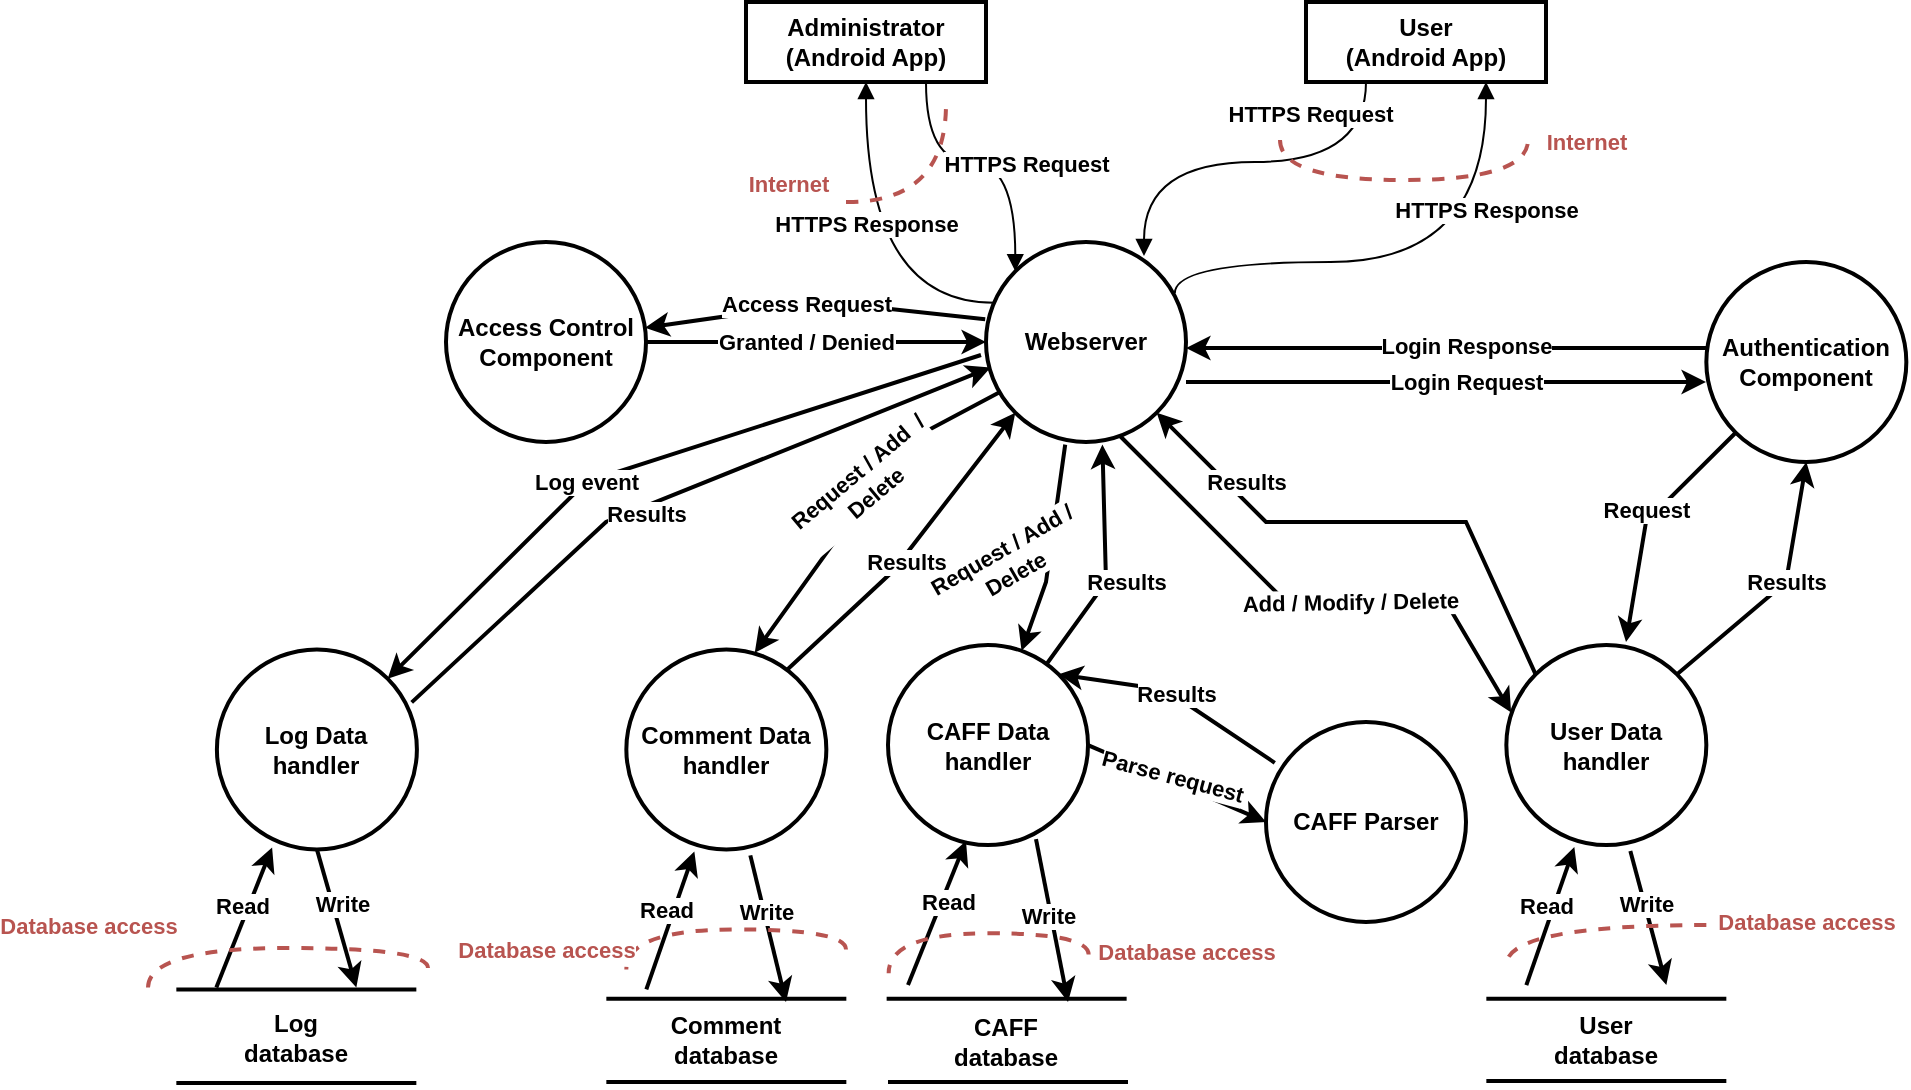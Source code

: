 <mxfile version="15.4.3" type="device"><diagram id="gDIaMn65C6JBm8iNF-iv" name="Page-1"><mxGraphModel dx="2012" dy="650" grid="1" gridSize="10" guides="1" tooltips="1" connect="1" arrows="1" fold="1" page="1" pageScale="1" pageWidth="827" pageHeight="1169" math="0" shadow="0"><root><mxCell id="0"/><mxCell id="1" parent="0"/><mxCell id="0rc7JlwE8psYBrsRJ2IV-13" value="" style="endArrow=classic;html=1;rounded=0;strokeWidth=2;elbow=vertical;entryX=0.023;entryY=0.627;entryDx=0;entryDy=0;exitX=0.974;exitY=0.265;exitDx=0;exitDy=0;entryPerimeter=0;exitPerimeter=0;" parent="1" source="0rc7JlwE8psYBrsRJ2IV-1" target="1IdtdEyrZIduLa7pmGp5-1" edge="1"><mxGeometry width="50" height="50" relative="1" as="geometry"><mxPoint x="55.28" y="460" as="sourcePoint"/><mxPoint x="49.28" y="466" as="targetPoint"/><Array as="points"><mxPoint x="50" y="320"/></Array></mxGeometry></mxCell><mxCell id="0rc7JlwE8psYBrsRJ2IV-14" value="&lt;b&gt;Results&lt;/b&gt;" style="edgeLabel;html=1;align=center;verticalAlign=middle;resizable=0;points=[];fontColor=#000000;rotation=0;" parent="0rc7JlwE8psYBrsRJ2IV-13" vertex="1" connectable="0"><mxGeometry x="0.349" relative="1" as="geometry"><mxPoint x="-70" y="32" as="offset"/></mxGeometry></mxCell><mxCell id="1IdtdEyrZIduLa7pmGp5-1" value="&lt;div&gt;&lt;b&gt;Webserver&lt;/b&gt;&lt;/div&gt;" style="ellipse;whiteSpace=wrap;html=1;aspect=fixed;strokeWidth=2;" parent="1" vertex="1"><mxGeometry x="240" y="180" width="100" height="100" as="geometry"/></mxCell><mxCell id="1IdtdEyrZIduLa7pmGp5-2" value="&lt;div&gt;&lt;b&gt;Administrator&lt;/b&gt;&lt;/div&gt;&lt;b&gt;(Android App)&lt;/b&gt;" style="rounded=0;whiteSpace=wrap;html=1;strokeWidth=2;" parent="1" vertex="1"><mxGeometry x="120" y="60" width="120" height="40" as="geometry"/></mxCell><mxCell id="1IdtdEyrZIduLa7pmGp5-3" value="&lt;div&gt;&lt;b&gt;User&lt;/b&gt;&lt;/div&gt;&lt;div&gt;&lt;b&gt;(Android App)&lt;/b&gt;&lt;/div&gt;" style="rounded=0;whiteSpace=wrap;html=1;strokeWidth=2;" parent="1" vertex="1"><mxGeometry x="400" y="60" width="120" height="40" as="geometry"/></mxCell><mxCell id="1IdtdEyrZIduLa7pmGp5-4" value="&lt;div&gt;&lt;b&gt;HTTPS Request&lt;/b&gt;&lt;/div&gt;" style="html=1;verticalAlign=bottom;endArrow=block;rounded=0;edgeStyle=orthogonalEdgeStyle;exitX=0.75;exitY=1;exitDx=0;exitDy=0;entryX=0;entryY=0;entryDx=0;entryDy=0;elbow=vertical;curved=1;" parent="1" source="1IdtdEyrZIduLa7pmGp5-2" target="1IdtdEyrZIduLa7pmGp5-1" edge="1"><mxGeometry x="0.359" y="5" width="80" relative="1" as="geometry"><mxPoint x="610" y="360" as="sourcePoint"/><mxPoint x="690" y="360" as="targetPoint"/><mxPoint as="offset"/></mxGeometry></mxCell><mxCell id="1IdtdEyrZIduLa7pmGp5-5" value="&lt;div&gt;&lt;b&gt;HTTPS Request&lt;/b&gt;&lt;/div&gt;" style="html=1;verticalAlign=bottom;endArrow=block;rounded=0;edgeStyle=orthogonalEdgeStyle;exitX=0.25;exitY=1;exitDx=0;exitDy=0;entryX=0.79;entryY=0.07;entryDx=0;entryDy=0;elbow=vertical;curved=1;entryPerimeter=0;" parent="1" source="1IdtdEyrZIduLa7pmGp5-3" target="1IdtdEyrZIduLa7pmGp5-1" edge="1"><mxGeometry x="-0.308" y="-15" width="80" relative="1" as="geometry"><mxPoint x="290" y="140" as="sourcePoint"/><mxPoint x="334.645" y="204.645" as="targetPoint"/><mxPoint as="offset"/></mxGeometry></mxCell><mxCell id="1IdtdEyrZIduLa7pmGp5-6" value="&lt;div&gt;&lt;b&gt;HTTPS Response&lt;/b&gt;&lt;/div&gt;" style="html=1;verticalAlign=bottom;endArrow=block;rounded=0;edgeStyle=orthogonalEdgeStyle;curved=1;elbow=vertical;exitX=0.04;exitY=0.304;exitDx=0;exitDy=0;entryX=0.5;entryY=1;entryDx=0;entryDy=0;exitPerimeter=0;" parent="1" source="1IdtdEyrZIduLa7pmGp5-1" target="1IdtdEyrZIduLa7pmGp5-2" edge="1"><mxGeometry x="0.083" width="80" relative="1" as="geometry"><mxPoint x="610" y="360" as="sourcePoint"/><mxPoint x="690" y="360" as="targetPoint"/><Array as="points"><mxPoint x="180" y="210"/></Array><mxPoint as="offset"/></mxGeometry></mxCell><mxCell id="1IdtdEyrZIduLa7pmGp5-7" value="&lt;div&gt;&lt;b&gt;HTTPS Response&lt;/b&gt;&lt;/div&gt;" style="html=1;verticalAlign=bottom;endArrow=block;rounded=0;edgeStyle=orthogonalEdgeStyle;curved=1;elbow=vertical;exitX=0.944;exitY=0.256;exitDx=0;exitDy=0;entryX=0.75;entryY=1;entryDx=0;entryDy=0;exitPerimeter=0;" parent="1" source="1IdtdEyrZIduLa7pmGp5-1" target="1IdtdEyrZIduLa7pmGp5-3" edge="1"><mxGeometry x="0.443" width="80" relative="1" as="geometry"><mxPoint x="250" y="240" as="sourcePoint"/><mxPoint x="190" y="140" as="targetPoint"/><Array as="points"><mxPoint x="490" y="190"/></Array><mxPoint as="offset"/></mxGeometry></mxCell><mxCell id="1IdtdEyrZIduLa7pmGp5-9" value="&lt;div&gt;&lt;b&gt;Authentication&lt;/b&gt;&lt;/div&gt;&lt;div&gt;&lt;b&gt; Component&lt;br&gt;&lt;/b&gt;&lt;/div&gt;" style="ellipse;whiteSpace=wrap;html=1;aspect=fixed;strokeWidth=2;" parent="1" vertex="1"><mxGeometry x="600.17" y="190" width="100" height="100" as="geometry"/></mxCell><mxCell id="1IdtdEyrZIduLa7pmGp5-10" value="" style="endArrow=none;dashed=1;html=1;strokeWidth=2;rounded=0;edgeStyle=orthogonalEdgeStyle;curved=1;elbow=vertical;fillColor=#f8cecc;strokeColor=#b85450;" parent="1" edge="1"><mxGeometry width="50" height="50" relative="1" as="geometry"><mxPoint x="170" y="160" as="sourcePoint"/><mxPoint x="220" y="110" as="targetPoint"/></mxGeometry></mxCell><mxCell id="1IdtdEyrZIduLa7pmGp5-54" value="&lt;font color=&quot;#B85450&quot;&gt;&lt;b&gt;Internet&lt;/b&gt;&lt;/font&gt;" style="edgeLabel;html=1;align=center;verticalAlign=middle;resizable=0;points=[];" parent="1IdtdEyrZIduLa7pmGp5-10" vertex="1" connectable="0"><mxGeometry x="0.32" y="14" relative="1" as="geometry"><mxPoint x="-66" y="6" as="offset"/></mxGeometry></mxCell><mxCell id="1IdtdEyrZIduLa7pmGp5-17" value="" style="endArrow=none;dashed=1;html=1;strokeWidth=2;rounded=0;edgeStyle=orthogonalEdgeStyle;curved=1;elbow=vertical;fillColor=#f8cecc;strokeColor=#b85450;" parent="1" edge="1"><mxGeometry width="50" height="50" relative="1" as="geometry"><mxPoint x="387" y="129" as="sourcePoint"/><mxPoint x="511" y="129" as="targetPoint"/><Array as="points"><mxPoint x="387" y="149"/><mxPoint x="511" y="149"/></Array></mxGeometry></mxCell><mxCell id="1IdtdEyrZIduLa7pmGp5-55" value="&lt;b&gt;Internet&lt;/b&gt;" style="edgeLabel;html=1;align=center;verticalAlign=middle;resizable=0;points=[];fontColor=#B85450;" parent="1IdtdEyrZIduLa7pmGp5-17" vertex="1" connectable="0"><mxGeometry x="0.22" y="-3" relative="1" as="geometry"><mxPoint x="73" y="-22" as="offset"/></mxGeometry></mxCell><mxCell id="1IdtdEyrZIduLa7pmGp5-18" value="&lt;b&gt;User Data handler&lt;br&gt;&lt;/b&gt;" style="ellipse;whiteSpace=wrap;html=1;aspect=fixed;strokeWidth=2;" parent="1" vertex="1"><mxGeometry x="500.17" y="381.52" width="100" height="100" as="geometry"/></mxCell><mxCell id="1IdtdEyrZIduLa7pmGp5-19" value="&lt;b&gt;CAFF Data handler&lt;/b&gt;" style="ellipse;whiteSpace=wrap;html=1;aspect=fixed;strokeWidth=2;" parent="1" vertex="1"><mxGeometry x="191" y="381.52" width="100" height="100" as="geometry"/></mxCell><mxCell id="1IdtdEyrZIduLa7pmGp5-20" value="&lt;b&gt;CAFF Parser&lt;br&gt;&lt;/b&gt;" style="ellipse;whiteSpace=wrap;html=1;aspect=fixed;strokeWidth=2;" parent="1" vertex="1"><mxGeometry x="380" y="420" width="100" height="100" as="geometry"/></mxCell><mxCell id="1IdtdEyrZIduLa7pmGp5-21" value="" style="endArrow=classic;html=1;rounded=0;strokeWidth=2;elbow=vertical;" parent="1" edge="1"><mxGeometry width="50" height="50" relative="1" as="geometry"><mxPoint x="340" y="250" as="sourcePoint"/><mxPoint x="600" y="250" as="targetPoint"/><Array as="points"/></mxGeometry></mxCell><mxCell id="1IdtdEyrZIduLa7pmGp5-24" value="&lt;b&gt;Login Request&lt;br&gt;&lt;/b&gt;" style="edgeLabel;html=1;align=center;verticalAlign=middle;resizable=0;points=[];" parent="1IdtdEyrZIduLa7pmGp5-21" vertex="1" connectable="0"><mxGeometry x="0.155" y="2" relative="1" as="geometry"><mxPoint x="-10" y="2" as="offset"/></mxGeometry></mxCell><mxCell id="1IdtdEyrZIduLa7pmGp5-22" value="" style="endArrow=classic;html=1;rounded=0;strokeWidth=2;elbow=vertical;exitX=0.01;exitY=0.43;exitDx=0;exitDy=0;exitPerimeter=0;" parent="1" source="1IdtdEyrZIduLa7pmGp5-9" edge="1"><mxGeometry width="50" height="50" relative="1" as="geometry"><mxPoint x="490" y="290" as="sourcePoint"/><mxPoint x="340" y="233" as="targetPoint"/><Array as="points"/></mxGeometry></mxCell><mxCell id="1IdtdEyrZIduLa7pmGp5-23" value="&lt;b&gt;Login Response&lt;br&gt;&lt;/b&gt;" style="edgeLabel;html=1;align=center;verticalAlign=middle;resizable=0;points=[];" parent="1IdtdEyrZIduLa7pmGp5-22" vertex="1" connectable="0"><mxGeometry x="0.205" y="2" relative="1" as="geometry"><mxPoint x="36" y="-3" as="offset"/></mxGeometry></mxCell><mxCell id="1IdtdEyrZIduLa7pmGp5-25" value="" style="endArrow=classic;html=1;rounded=0;strokeWidth=2;elbow=vertical;entryX=0.582;entryY=1.013;entryDx=0;entryDy=0;entryPerimeter=0;" parent="1" source="1IdtdEyrZIduLa7pmGp5-19" target="1IdtdEyrZIduLa7pmGp5-1" edge="1"><mxGeometry width="50" height="50" relative="1" as="geometry"><mxPoint x="80" y="390" as="sourcePoint"/><mxPoint x="376.355" y="459.995" as="targetPoint"/><Array as="points"><mxPoint x="300" y="350"/></Array></mxGeometry></mxCell><mxCell id="1IdtdEyrZIduLa7pmGp5-78" value="&lt;b&gt;Results&lt;/b&gt;" style="edgeLabel;html=1;align=center;verticalAlign=middle;resizable=0;points=[];fontColor=#000000;" parent="1IdtdEyrZIduLa7pmGp5-25" vertex="1" connectable="0"><mxGeometry x="0.068" y="1" relative="1" as="geometry"><mxPoint x="11" y="13" as="offset"/></mxGeometry></mxCell><mxCell id="1IdtdEyrZIduLa7pmGp5-26" value="" style="endArrow=classic;html=1;rounded=0;strokeWidth=2;elbow=vertical;exitX=0.396;exitY=1.013;exitDx=0;exitDy=0;exitPerimeter=0;" parent="1" target="1IdtdEyrZIduLa7pmGp5-19" edge="1" source="1IdtdEyrZIduLa7pmGp5-1"><mxGeometry width="50" height="50" relative="1" as="geometry"><mxPoint x="268" y="275.5" as="sourcePoint"/><mxPoint x="220" y="381.52" as="targetPoint"/><Array as="points"><mxPoint x="270" y="350"/></Array></mxGeometry></mxCell><mxCell id="1IdtdEyrZIduLa7pmGp5-77" value="&lt;div&gt;&lt;b&gt;Request / Add /&lt;/b&gt;&lt;/div&gt;&lt;div&gt;&lt;b&gt; Delete&lt;/b&gt;&lt;/div&gt;" style="edgeLabel;html=1;align=center;verticalAlign=middle;resizable=0;points=[];fontColor=#000000;rotation=-30;" parent="1IdtdEyrZIduLa7pmGp5-26" vertex="1" connectable="0"><mxGeometry x="-0.185" y="1" relative="1" as="geometry"><mxPoint x="-24" y="16" as="offset"/></mxGeometry></mxCell><mxCell id="1IdtdEyrZIduLa7pmGp5-27" value="" style="endArrow=classic;html=1;rounded=0;strokeWidth=2;elbow=vertical;entryX=0.024;entryY=0.337;entryDx=0;entryDy=0;entryPerimeter=0;exitX=0.67;exitY=0.97;exitDx=0;exitDy=0;exitPerimeter=0;" parent="1" source="1IdtdEyrZIduLa7pmGp5-1" target="1IdtdEyrZIduLa7pmGp5-18" edge="1"><mxGeometry width="50" height="50" relative="1" as="geometry"><mxPoint x="320" y="300" as="sourcePoint"/><mxPoint x="130" y="380" as="targetPoint"/><Array as="points"><mxPoint x="390" y="360"/><mxPoint x="470" y="360"/></Array></mxGeometry></mxCell><mxCell id="1IdtdEyrZIduLa7pmGp5-76" value="&lt;b&gt;Add / Modify / Delete&lt;br&gt;&lt;/b&gt;" style="edgeLabel;html=1;align=center;verticalAlign=middle;resizable=0;points=[];fontColor=#000000;rotation=-1;" parent="1IdtdEyrZIduLa7pmGp5-27" vertex="1" connectable="0"><mxGeometry x="0.136" y="-3" relative="1" as="geometry"><mxPoint x="1" y="-3" as="offset"/></mxGeometry></mxCell><mxCell id="1IdtdEyrZIduLa7pmGp5-28" value="" style="endArrow=classic;html=1;rounded=0;strokeWidth=2;elbow=vertical;exitX=0;exitY=0;exitDx=0;exitDy=0;entryX=1;entryY=1;entryDx=0;entryDy=0;" parent="1" source="1IdtdEyrZIduLa7pmGp5-18" target="1IdtdEyrZIduLa7pmGp5-1" edge="1"><mxGeometry width="50" height="50" relative="1" as="geometry"><mxPoint x="490" y="330" as="sourcePoint"/><mxPoint x="540" y="280" as="targetPoint"/><Array as="points"><mxPoint x="480" y="320"/><mxPoint x="380" y="320"/></Array></mxGeometry></mxCell><mxCell id="1IdtdEyrZIduLa7pmGp5-75" value="&lt;b&gt;Results&lt;/b&gt;" style="edgeLabel;html=1;align=center;verticalAlign=middle;resizable=0;points=[];fontColor=#000000;rotation=0;" parent="1IdtdEyrZIduLa7pmGp5-28" vertex="1" connectable="0"><mxGeometry x="-0.149" y="-4" relative="1" as="geometry"><mxPoint x="-83" y="-16" as="offset"/></mxGeometry></mxCell><mxCell id="1IdtdEyrZIduLa7pmGp5-34" value="" style="endArrow=none;html=1;rounded=0;strokeWidth=2;elbow=vertical;" parent="1" edge="1"><mxGeometry width="50" height="50" relative="1" as="geometry"><mxPoint x="490.17" y="558.34" as="sourcePoint"/><mxPoint x="610.17" y="558.34" as="targetPoint"/></mxGeometry></mxCell><mxCell id="1IdtdEyrZIduLa7pmGp5-35" value="" style="endArrow=none;html=1;rounded=0;strokeWidth=2;elbow=vertical;" parent="1" edge="1"><mxGeometry width="50" height="50" relative="1" as="geometry"><mxPoint x="490.17" y="599.52" as="sourcePoint"/><mxPoint x="610.17" y="599.52" as="targetPoint"/></mxGeometry></mxCell><mxCell id="1IdtdEyrZIduLa7pmGp5-38" value="&lt;b&gt;User database&lt;/b&gt;" style="text;html=1;strokeColor=none;fillColor=none;align=center;verticalAlign=middle;whiteSpace=wrap;rounded=0;" parent="1" vertex="1"><mxGeometry x="520.17" y="563.7" width="60" height="30" as="geometry"/></mxCell><mxCell id="1IdtdEyrZIduLa7pmGp5-40" value="" style="endArrow=none;html=1;rounded=0;strokeWidth=2;elbow=vertical;" parent="1" edge="1"><mxGeometry width="50" height="50" relative="1" as="geometry"><mxPoint x="190.32" y="558.34" as="sourcePoint"/><mxPoint x="310.32" y="558.34" as="targetPoint"/></mxGeometry></mxCell><mxCell id="1IdtdEyrZIduLa7pmGp5-41" value="" style="endArrow=none;html=1;rounded=0;strokeWidth=2;elbow=vertical;" parent="1" edge="1"><mxGeometry width="50" height="50" relative="1" as="geometry"><mxPoint x="191" y="600.0" as="sourcePoint"/><mxPoint x="311" y="600.0" as="targetPoint"/></mxGeometry></mxCell><mxCell id="1IdtdEyrZIduLa7pmGp5-42" value="&lt;b&gt;CAFF database&lt;/b&gt;" style="text;html=1;strokeColor=none;fillColor=none;align=center;verticalAlign=middle;whiteSpace=wrap;rounded=0;" parent="1" vertex="1"><mxGeometry x="220.32" y="564.64" width="60" height="30" as="geometry"/></mxCell><mxCell id="1IdtdEyrZIduLa7pmGp5-43" value="" style="endArrow=classic;html=1;rounded=0;strokeWidth=2;elbow=vertical;entryX=0.34;entryY=1.01;entryDx=0;entryDy=0;entryPerimeter=0;" parent="1" target="1IdtdEyrZIduLa7pmGp5-18" edge="1"><mxGeometry width="50" height="50" relative="1" as="geometry"><mxPoint x="510.17" y="551.52" as="sourcePoint"/><mxPoint x="950.17" y="281.52" as="targetPoint"/></mxGeometry></mxCell><mxCell id="1IdtdEyrZIduLa7pmGp5-48" value="&lt;b&gt;Read&lt;/b&gt;" style="edgeLabel;html=1;align=center;verticalAlign=middle;resizable=0;points=[];" parent="1IdtdEyrZIduLa7pmGp5-43" vertex="1" connectable="0"><mxGeometry x="0.403" y="-1" relative="1" as="geometry"><mxPoint x="-8" y="8" as="offset"/></mxGeometry></mxCell><mxCell id="1IdtdEyrZIduLa7pmGp5-44" value="" style="endArrow=classic;html=1;rounded=0;strokeWidth=2;elbow=vertical;exitX=0.62;exitY=1.03;exitDx=0;exitDy=0;exitPerimeter=0;fontStyle=1" parent="1" source="1IdtdEyrZIduLa7pmGp5-18" edge="1"><mxGeometry width="50" height="50" relative="1" as="geometry"><mxPoint x="576.17" y="550.52" as="sourcePoint"/><mxPoint x="580.17" y="551.52" as="targetPoint"/></mxGeometry></mxCell><mxCell id="1IdtdEyrZIduLa7pmGp5-49" value="&lt;div&gt;&lt;b&gt;Write&lt;/b&gt;&lt;/div&gt;" style="edgeLabel;html=1;align=center;verticalAlign=middle;resizable=0;points=[];" parent="1IdtdEyrZIduLa7pmGp5-44" vertex="1" connectable="0"><mxGeometry x="-0.608" relative="1" as="geometry"><mxPoint x="4" y="13" as="offset"/></mxGeometry></mxCell><mxCell id="1IdtdEyrZIduLa7pmGp5-45" value="" style="endArrow=classic;html=1;rounded=0;strokeWidth=2;elbow=vertical;entryX=0.39;entryY=0.98;entryDx=0;entryDy=0;entryPerimeter=0;" parent="1" target="1IdtdEyrZIduLa7pmGp5-19" edge="1"><mxGeometry width="50" height="50" relative="1" as="geometry"><mxPoint x="201" y="551.52" as="sourcePoint"/><mxPoint x="45" y="492.52" as="targetPoint"/></mxGeometry></mxCell><mxCell id="1IdtdEyrZIduLa7pmGp5-50" value="&lt;div&gt;&lt;b&gt;Read&lt;/b&gt;&lt;/div&gt;" style="edgeLabel;html=1;align=center;verticalAlign=middle;resizable=0;points=[];" parent="1IdtdEyrZIduLa7pmGp5-45" vertex="1" connectable="0"><mxGeometry x="0.244" y="3" relative="1" as="geometry"><mxPoint x="4" y="4" as="offset"/></mxGeometry></mxCell><mxCell id="1IdtdEyrZIduLa7pmGp5-46" value="&lt;b&gt;Write&lt;/b&gt;" style="endArrow=classic;html=1;rounded=0;strokeWidth=2;elbow=vertical;exitX=0.74;exitY=0.97;exitDx=0;exitDy=0;exitPerimeter=0;" parent="1" source="1IdtdEyrZIduLa7pmGp5-19" edge="1"><mxGeometry x="-0.067" y="-2" width="50" height="50" relative="1" as="geometry"><mxPoint x="331" y="481.52" as="sourcePoint"/><mxPoint x="281" y="560" as="targetPoint"/><mxPoint x="1" as="offset"/></mxGeometry></mxCell><mxCell id="1IdtdEyrZIduLa7pmGp5-52" value="" style="endArrow=none;dashed=1;html=1;strokeWidth=2;rounded=0;edgeStyle=orthogonalEdgeStyle;curved=1;elbow=vertical;fillColor=#f8cecc;strokeColor=#b85450;" parent="1" edge="1"><mxGeometry width="50" height="50" relative="1" as="geometry"><mxPoint x="600.17" y="521.52" as="sourcePoint"/><mxPoint x="500.17" y="541.52" as="targetPoint"/><Array as="points"><mxPoint x="500.17" y="521.52"/></Array></mxGeometry></mxCell><mxCell id="1IdtdEyrZIduLa7pmGp5-56" value="&lt;b&gt;Database access&lt;br&gt;&lt;/b&gt;" style="edgeLabel;html=1;align=center;verticalAlign=middle;resizable=0;points=[];fontColor=#B85450;" parent="1IdtdEyrZIduLa7pmGp5-52" vertex="1" connectable="0"><mxGeometry x="0.017" y="3" relative="1" as="geometry"><mxPoint x="111" y="-5" as="offset"/></mxGeometry></mxCell><mxCell id="1IdtdEyrZIduLa7pmGp5-53" value="" style="endArrow=none;dashed=1;html=1;strokeWidth=2;rounded=0;edgeStyle=orthogonalEdgeStyle;curved=1;elbow=vertical;fillColor=#f8cecc;strokeColor=#b85450;" parent="1" edge="1"><mxGeometry width="50" height="50" relative="1" as="geometry"><mxPoint x="291.32" y="536.3" as="sourcePoint"/><mxPoint x="191.32" y="545.64" as="targetPoint"/><Array as="points"><mxPoint x="191.32" y="525.64"/></Array></mxGeometry></mxCell><mxCell id="1IdtdEyrZIduLa7pmGp5-57" value="&lt;b&gt;Database access&lt;br&gt;&lt;/b&gt;" style="edgeLabel;html=1;align=center;verticalAlign=middle;resizable=0;points=[];fontColor=#B85450;" parent="1IdtdEyrZIduLa7pmGp5-53" vertex="1" connectable="0"><mxGeometry x="-0.467" y="4" relative="1" as="geometry"><mxPoint x="73" y="5" as="offset"/></mxGeometry></mxCell><mxCell id="1IdtdEyrZIduLa7pmGp5-59" value="&lt;b&gt;Comment Data handler&lt;/b&gt;" style="ellipse;whiteSpace=wrap;html=1;aspect=fixed;strokeWidth=2;" parent="1" vertex="1"><mxGeometry x="60.17" y="383.7" width="100" height="100" as="geometry"/></mxCell><mxCell id="1IdtdEyrZIduLa7pmGp5-60" value="" style="endArrow=none;html=1;rounded=0;strokeWidth=2;elbow=vertical;" parent="1" edge="1"><mxGeometry width="50" height="50" relative="1" as="geometry"><mxPoint x="50.17" y="558.34" as="sourcePoint"/><mxPoint x="170.17" y="558.34" as="targetPoint"/></mxGeometry></mxCell><mxCell id="1IdtdEyrZIduLa7pmGp5-61" value="" style="endArrow=none;html=1;rounded=0;strokeWidth=2;elbow=vertical;" parent="1" edge="1"><mxGeometry width="50" height="50" relative="1" as="geometry"><mxPoint x="50.17" y="600.0" as="sourcePoint"/><mxPoint x="170.17" y="600.0" as="targetPoint"/></mxGeometry></mxCell><mxCell id="1IdtdEyrZIduLa7pmGp5-62" value="&lt;b&gt;Comment database&lt;/b&gt;" style="text;html=1;strokeColor=none;fillColor=none;align=center;verticalAlign=middle;whiteSpace=wrap;rounded=0;" parent="1" vertex="1"><mxGeometry x="80.17" y="563.7" width="60" height="30" as="geometry"/></mxCell><mxCell id="1IdtdEyrZIduLa7pmGp5-63" value="" style="endArrow=classic;html=1;rounded=0;strokeWidth=2;elbow=vertical;entryX=0.34;entryY=1.01;entryDx=0;entryDy=0;entryPerimeter=0;" parent="1" target="1IdtdEyrZIduLa7pmGp5-59" edge="1"><mxGeometry width="50" height="50" relative="1" as="geometry"><mxPoint x="70.17" y="553.7" as="sourcePoint"/><mxPoint x="510.17" y="283.7" as="targetPoint"/></mxGeometry></mxCell><mxCell id="1IdtdEyrZIduLa7pmGp5-64" value="&lt;b&gt;Read&lt;/b&gt;" style="edgeLabel;html=1;align=center;verticalAlign=middle;resizable=0;points=[];" parent="1IdtdEyrZIduLa7pmGp5-63" vertex="1" connectable="0"><mxGeometry x="0.403" y="-1" relative="1" as="geometry"><mxPoint x="-8" y="8" as="offset"/></mxGeometry></mxCell><mxCell id="1IdtdEyrZIduLa7pmGp5-65" value="" style="endArrow=classic;html=1;rounded=0;strokeWidth=2;elbow=vertical;exitX=0.62;exitY=1.03;exitDx=0;exitDy=0;exitPerimeter=0;fontStyle=1" parent="1" source="1IdtdEyrZIduLa7pmGp5-59" edge="1"><mxGeometry width="50" height="50" relative="1" as="geometry"><mxPoint x="136.17" y="552.7" as="sourcePoint"/><mxPoint x="140" y="560" as="targetPoint"/></mxGeometry></mxCell><mxCell id="1IdtdEyrZIduLa7pmGp5-66" value="&lt;div&gt;&lt;b&gt;Write&lt;/b&gt;&lt;/div&gt;" style="edgeLabel;html=1;align=center;verticalAlign=middle;resizable=0;points=[];" parent="1IdtdEyrZIduLa7pmGp5-65" vertex="1" connectable="0"><mxGeometry x="-0.608" relative="1" as="geometry"><mxPoint x="4" y="13" as="offset"/></mxGeometry></mxCell><mxCell id="1IdtdEyrZIduLa7pmGp5-67" value="" style="endArrow=none;dashed=1;html=1;strokeWidth=2;rounded=0;edgeStyle=orthogonalEdgeStyle;curved=1;elbow=vertical;fillColor=#f8cecc;strokeColor=#b85450;" parent="1" edge="1"><mxGeometry width="50" height="50" relative="1" as="geometry"><mxPoint x="170" y="533.7" as="sourcePoint"/><mxPoint x="60.17" y="543.7" as="targetPoint"/><Array as="points"><mxPoint x="60.17" y="523.7"/></Array></mxGeometry></mxCell><mxCell id="1IdtdEyrZIduLa7pmGp5-68" value="&lt;b&gt;Database access&lt;br&gt;&lt;/b&gt;" style="edgeLabel;html=1;align=center;verticalAlign=middle;resizable=0;points=[];fontColor=#B85450;" parent="1IdtdEyrZIduLa7pmGp5-67" vertex="1" connectable="0"><mxGeometry x="0.017" y="3" relative="1" as="geometry"><mxPoint x="-89" y="7" as="offset"/></mxGeometry></mxCell><mxCell id="1IdtdEyrZIduLa7pmGp5-69" value="" style="endArrow=classic;html=1;rounded=0;strokeWidth=2;elbow=vertical;entryX=0.642;entryY=0.017;entryDx=0;entryDy=0;exitX=0.07;exitY=0.75;exitDx=0;exitDy=0;exitPerimeter=0;entryPerimeter=0;" parent="1" source="1IdtdEyrZIduLa7pmGp5-1" target="1IdtdEyrZIduLa7pmGp5-59" edge="1"><mxGeometry width="50" height="50" relative="1" as="geometry"><mxPoint x="230" y="230" as="sourcePoint"/><mxPoint x="-60" y="380" as="targetPoint"/><Array as="points"><mxPoint x="200" y="280"/></Array></mxGeometry></mxCell><mxCell id="1IdtdEyrZIduLa7pmGp5-73" value="&lt;div&gt;&lt;b&gt;Request / Add&amp;nbsp; /&lt;/b&gt;&lt;/div&gt;&lt;div&gt;&lt;b&gt; Delete&lt;/b&gt;&lt;/div&gt;" style="edgeLabel;html=1;align=center;verticalAlign=middle;resizable=0;points=[];fontColor=#000000;rotation=-40;" parent="1IdtdEyrZIduLa7pmGp5-69" vertex="1" connectable="0"><mxGeometry x="0.349" relative="1" as="geometry"><mxPoint x="21" y="-37" as="offset"/></mxGeometry></mxCell><mxCell id="1IdtdEyrZIduLa7pmGp5-70" value="" style="endArrow=classic;html=1;rounded=0;fontColor=#B85450;strokeWidth=2;elbow=vertical;entryX=0;entryY=1;entryDx=0;entryDy=0;" parent="1" target="1IdtdEyrZIduLa7pmGp5-1" edge="1"><mxGeometry width="50" height="50" relative="1" as="geometry"><mxPoint x="140.17" y="394.274" as="sourcePoint"/><mxPoint x="248" y="260" as="targetPoint"/><Array as="points"><mxPoint x="193.4" y="344.64"/></Array></mxGeometry></mxCell><mxCell id="1IdtdEyrZIduLa7pmGp5-74" value="&lt;b&gt;Results&lt;/b&gt;" style="edgeLabel;html=1;align=center;verticalAlign=middle;resizable=0;points=[];fontColor=#000000;" parent="1IdtdEyrZIduLa7pmGp5-70" vertex="1" connectable="0"><mxGeometry x="-0.299" y="-1" relative="1" as="geometry"><mxPoint x="15" y="-14" as="offset"/></mxGeometry></mxCell><mxCell id="1IdtdEyrZIduLa7pmGp5-79" value="" style="endArrow=classic;html=1;rounded=0;fontColor=#000000;strokeWidth=2;elbow=vertical;exitX=1;exitY=0;exitDx=0;exitDy=0;entryX=0.5;entryY=1;entryDx=0;entryDy=0;" parent="1" source="1IdtdEyrZIduLa7pmGp5-18" target="1IdtdEyrZIduLa7pmGp5-9" edge="1"><mxGeometry width="50" height="50" relative="1" as="geometry"><mxPoint x="390" y="470" as="sourcePoint"/><mxPoint x="440" y="420" as="targetPoint"/><Array as="points"><mxPoint x="640" y="350"/></Array></mxGeometry></mxCell><mxCell id="1IdtdEyrZIduLa7pmGp5-81" value="&lt;b&gt;Results&lt;/b&gt;" style="edgeLabel;html=1;align=center;verticalAlign=middle;resizable=0;points=[];fontColor=#000000;" parent="1IdtdEyrZIduLa7pmGp5-79" vertex="1" connectable="0"><mxGeometry x="-0.144" y="-3" relative="1" as="geometry"><mxPoint x="9" y="-12" as="offset"/></mxGeometry></mxCell><mxCell id="1IdtdEyrZIduLa7pmGp5-80" value="" style="endArrow=classic;html=1;rounded=0;fontColor=#000000;strokeWidth=2;elbow=vertical;exitX=0;exitY=1;exitDx=0;exitDy=0;" parent="1" source="1IdtdEyrZIduLa7pmGp5-9" edge="1"><mxGeometry width="50" height="50" relative="1" as="geometry"><mxPoint x="390" y="470" as="sourcePoint"/><mxPoint x="560" y="380" as="targetPoint"/><Array as="points"><mxPoint x="570" y="320"/></Array></mxGeometry></mxCell><mxCell id="1IdtdEyrZIduLa7pmGp5-82" value="&lt;b&gt;Request&lt;/b&gt;" style="edgeLabel;html=1;align=center;verticalAlign=middle;resizable=0;points=[];fontColor=#000000;" parent="1IdtdEyrZIduLa7pmGp5-80" vertex="1" connectable="0"><mxGeometry x="-0.208" y="5" relative="1" as="geometry"><mxPoint x="-14" as="offset"/></mxGeometry></mxCell><mxCell id="1IdtdEyrZIduLa7pmGp5-83" value="" style="endArrow=classic;html=1;rounded=0;fontColor=#000000;strokeWidth=2;elbow=vertical;entryX=1;entryY=0;entryDx=0;entryDy=0;exitX=0.044;exitY=0.204;exitDx=0;exitDy=0;exitPerimeter=0;" parent="1" source="1IdtdEyrZIduLa7pmGp5-20" target="1IdtdEyrZIduLa7pmGp5-19" edge="1"><mxGeometry width="50" height="50" relative="1" as="geometry"><mxPoint x="390" y="470" as="sourcePoint"/><mxPoint x="440" y="420" as="targetPoint"/><Array as="points"><mxPoint x="330" y="404"/></Array></mxGeometry></mxCell><mxCell id="1IdtdEyrZIduLa7pmGp5-85" value="&lt;b&gt;Results&lt;/b&gt;" style="edgeLabel;html=1;align=center;verticalAlign=middle;resizable=0;points=[];fontColor=#000000;" parent="1IdtdEyrZIduLa7pmGp5-83" vertex="1" connectable="0"><mxGeometry x="0.118" y="1" relative="1" as="geometry"><mxPoint x="6" y="1" as="offset"/></mxGeometry></mxCell><mxCell id="1IdtdEyrZIduLa7pmGp5-84" value="" style="endArrow=classic;html=1;rounded=0;fontColor=#000000;strokeWidth=2;elbow=vertical;exitX=1;exitY=0.5;exitDx=0;exitDy=0;entryX=0;entryY=0.5;entryDx=0;entryDy=0;" parent="1" source="1IdtdEyrZIduLa7pmGp5-19" target="1IdtdEyrZIduLa7pmGp5-20" edge="1"><mxGeometry width="50" height="50" relative="1" as="geometry"><mxPoint x="390" y="470" as="sourcePoint"/><mxPoint x="250" y="440" as="targetPoint"/><Array as="points"/></mxGeometry></mxCell><mxCell id="1IdtdEyrZIduLa7pmGp5-86" value="&lt;b&gt;Parse request&lt;br&gt;&lt;/b&gt;" style="edgeLabel;html=1;align=center;verticalAlign=middle;resizable=0;points=[];fontColor=#000000;rotation=15;" parent="1IdtdEyrZIduLa7pmGp5-84" vertex="1" connectable="0"><mxGeometry x="-0.304" y="3" relative="1" as="geometry"><mxPoint x="10" y="5" as="offset"/></mxGeometry></mxCell><mxCell id="0rc7JlwE8psYBrsRJ2IV-1" value="&lt;div&gt;&lt;b&gt;Log Data&lt;/b&gt;&lt;/div&gt;&lt;div&gt;&lt;b&gt; handler&lt;/b&gt;&lt;/div&gt;" style="ellipse;whiteSpace=wrap;html=1;aspect=fixed;strokeWidth=2;" parent="1" vertex="1"><mxGeometry x="-144.55" y="383.7" width="100" height="100" as="geometry"/></mxCell><mxCell id="0rc7JlwE8psYBrsRJ2IV-2" value="" style="endArrow=none;html=1;rounded=0;strokeWidth=2;elbow=vertical;" parent="1" edge="1"><mxGeometry width="50" height="50" relative="1" as="geometry"><mxPoint x="-164.83" y="553.7" as="sourcePoint"/><mxPoint x="-44.83" y="553.7" as="targetPoint"/></mxGeometry></mxCell><mxCell id="0rc7JlwE8psYBrsRJ2IV-3" value="" style="endArrow=none;html=1;rounded=0;strokeWidth=2;elbow=vertical;" parent="1" edge="1"><mxGeometry width="50" height="50" relative="1" as="geometry"><mxPoint x="-164.83" y="600.52" as="sourcePoint"/><mxPoint x="-44.83" y="600.52" as="targetPoint"/></mxGeometry></mxCell><mxCell id="0rc7JlwE8psYBrsRJ2IV-4" value="&lt;b&gt;Log database&lt;/b&gt;" style="text;html=1;strokeColor=none;fillColor=none;align=center;verticalAlign=middle;whiteSpace=wrap;rounded=0;" parent="1" vertex="1"><mxGeometry x="-134.83" y="562.7" width="60" height="30" as="geometry"/></mxCell><mxCell id="0rc7JlwE8psYBrsRJ2IV-5" value="" style="endArrow=classic;html=1;rounded=0;strokeWidth=2;elbow=vertical;entryX=0.276;entryY=0.99;entryDx=0;entryDy=0;entryPerimeter=0;" parent="1" target="0rc7JlwE8psYBrsRJ2IV-1" edge="1"><mxGeometry width="50" height="50" relative="1" as="geometry"><mxPoint x="-144.83" y="552.7" as="sourcePoint"/><mxPoint x="-60.185" y="469.055" as="targetPoint"/></mxGeometry></mxCell><mxCell id="0rc7JlwE8psYBrsRJ2IV-6" value="&lt;b&gt;Read&lt;/b&gt;" style="edgeLabel;html=1;align=center;verticalAlign=middle;resizable=0;points=[];" parent="0rc7JlwE8psYBrsRJ2IV-5" vertex="1" connectable="0"><mxGeometry x="0.403" y="-1" relative="1" as="geometry"><mxPoint x="-8" y="8" as="offset"/></mxGeometry></mxCell><mxCell id="0rc7JlwE8psYBrsRJ2IV-7" value="" style="endArrow=classic;html=1;rounded=0;strokeWidth=2;elbow=vertical;exitX=0.5;exitY=1;exitDx=0;exitDy=0;fontStyle=1" parent="1" source="0rc7JlwE8psYBrsRJ2IV-1" edge="1"><mxGeometry width="50" height="50" relative="1" as="geometry"><mxPoint x="-38.83" y="483.7" as="sourcePoint"/><mxPoint x="-74.83" y="552.7" as="targetPoint"/></mxGeometry></mxCell><mxCell id="0rc7JlwE8psYBrsRJ2IV-8" value="&lt;div&gt;&lt;b&gt;Write&lt;/b&gt;&lt;/div&gt;" style="edgeLabel;html=1;align=center;verticalAlign=middle;resizable=0;points=[];" parent="0rc7JlwE8psYBrsRJ2IV-7" vertex="1" connectable="0"><mxGeometry x="-0.608" relative="1" as="geometry"><mxPoint x="8" y="14" as="offset"/></mxGeometry></mxCell><mxCell id="0rc7JlwE8psYBrsRJ2IV-9" value="" style="endArrow=none;dashed=1;html=1;strokeWidth=2;rounded=0;edgeStyle=orthogonalEdgeStyle;curved=1;elbow=vertical;fillColor=#f8cecc;strokeColor=#b85450;" parent="1" edge="1"><mxGeometry width="50" height="50" relative="1" as="geometry"><mxPoint x="-39" y="543" as="sourcePoint"/><mxPoint x="-179" y="553" as="targetPoint"/><Array as="points"><mxPoint x="-39" y="533"/><mxPoint x="-179" y="533"/></Array></mxGeometry></mxCell><mxCell id="0rc7JlwE8psYBrsRJ2IV-10" value="&lt;b&gt;Database access&lt;br&gt;&lt;/b&gt;" style="edgeLabel;html=1;align=center;verticalAlign=middle;resizable=0;points=[];fontColor=#B85450;" parent="0rc7JlwE8psYBrsRJ2IV-9" vertex="1" connectable="0"><mxGeometry x="0.017" y="3" relative="1" as="geometry"><mxPoint x="-94" y="-14" as="offset"/></mxGeometry></mxCell><mxCell id="0rc7JlwE8psYBrsRJ2IV-11" value="" style="endArrow=classic;html=1;rounded=0;strokeWidth=2;elbow=vertical;entryX=1;entryY=0;entryDx=0;entryDy=0;exitX=-0.025;exitY=0.565;exitDx=0;exitDy=0;exitPerimeter=0;" parent="1" source="1IdtdEyrZIduLa7pmGp5-1" target="0rc7JlwE8psYBrsRJ2IV-1" edge="1"><mxGeometry width="50" height="50" relative="1" as="geometry"><mxPoint x="45.28" y="450" as="sourcePoint"/><mxPoint x="-74.55" y="613.7" as="targetPoint"/><Array as="points"><mxPoint x="40" y="300"/></Array></mxGeometry></mxCell><mxCell id="0rc7JlwE8psYBrsRJ2IV-12" value="&lt;b&gt;Log event&lt;br&gt;&lt;/b&gt;" style="edgeLabel;html=1;align=center;verticalAlign=middle;resizable=0;points=[];fontColor=#000000;rotation=0;" parent="0rc7JlwE8psYBrsRJ2IV-11" vertex="1" connectable="0"><mxGeometry x="0.349" relative="1" as="geometry"><mxPoint x="19" y="-19" as="offset"/></mxGeometry></mxCell><mxCell id="IX6gBNaij47mFY8fJccK-3" value="&lt;div&gt;&lt;b&gt;Access Control&lt;/b&gt;&lt;/div&gt;&lt;div&gt;&lt;b&gt;Component&lt;br&gt;&lt;/b&gt;&lt;/div&gt;" style="ellipse;whiteSpace=wrap;html=1;aspect=fixed;strokeWidth=2;" vertex="1" parent="1"><mxGeometry x="-30.0" y="180" width="100" height="100" as="geometry"/></mxCell><mxCell id="IX6gBNaij47mFY8fJccK-6" value="" style="endArrow=classic;html=1;rounded=0;entryX=0;entryY=0.5;entryDx=0;entryDy=0;exitX=1;exitY=0.5;exitDx=0;exitDy=0;strokeWidth=2;" edge="1" parent="1" source="IX6gBNaij47mFY8fJccK-3" target="1IdtdEyrZIduLa7pmGp5-1"><mxGeometry width="50" height="50" relative="1" as="geometry"><mxPoint x="-10" y="240" as="sourcePoint"/><mxPoint x="40" y="190" as="targetPoint"/><Array as="points"/></mxGeometry></mxCell><mxCell id="IX6gBNaij47mFY8fJccK-10" value="&lt;b&gt;Granted / Denied&lt;br&gt;&lt;/b&gt;" style="edgeLabel;html=1;align=center;verticalAlign=middle;resizable=0;points=[];" vertex="1" connectable="0" parent="IX6gBNaij47mFY8fJccK-6"><mxGeometry x="-0.308" y="-2" relative="1" as="geometry"><mxPoint x="21" y="-2" as="offset"/></mxGeometry></mxCell><mxCell id="IX6gBNaij47mFY8fJccK-8" value="" style="endArrow=classic;html=1;rounded=0;exitX=-0.004;exitY=0.386;exitDx=0;exitDy=0;exitPerimeter=0;strokeWidth=2;elbow=vertical;" edge="1" parent="1" source="1IdtdEyrZIduLa7pmGp5-1" target="IX6gBNaij47mFY8fJccK-3"><mxGeometry width="50" height="50" relative="1" as="geometry"><mxPoint x="30" y="180" as="sourcePoint"/><mxPoint x="-20" y="230" as="targetPoint"/><Array as="points"><mxPoint x="160" y="210"/></Array></mxGeometry></mxCell><mxCell id="IX6gBNaij47mFY8fJccK-9" value="&lt;b&gt;Access Request&lt;/b&gt;" style="edgeLabel;html=1;align=center;verticalAlign=middle;resizable=0;points=[];" vertex="1" connectable="0" parent="IX6gBNaij47mFY8fJccK-8"><mxGeometry x="0.054" y="-1" relative="1" as="geometry"><mxPoint as="offset"/></mxGeometry></mxCell></root></mxGraphModel></diagram></mxfile>